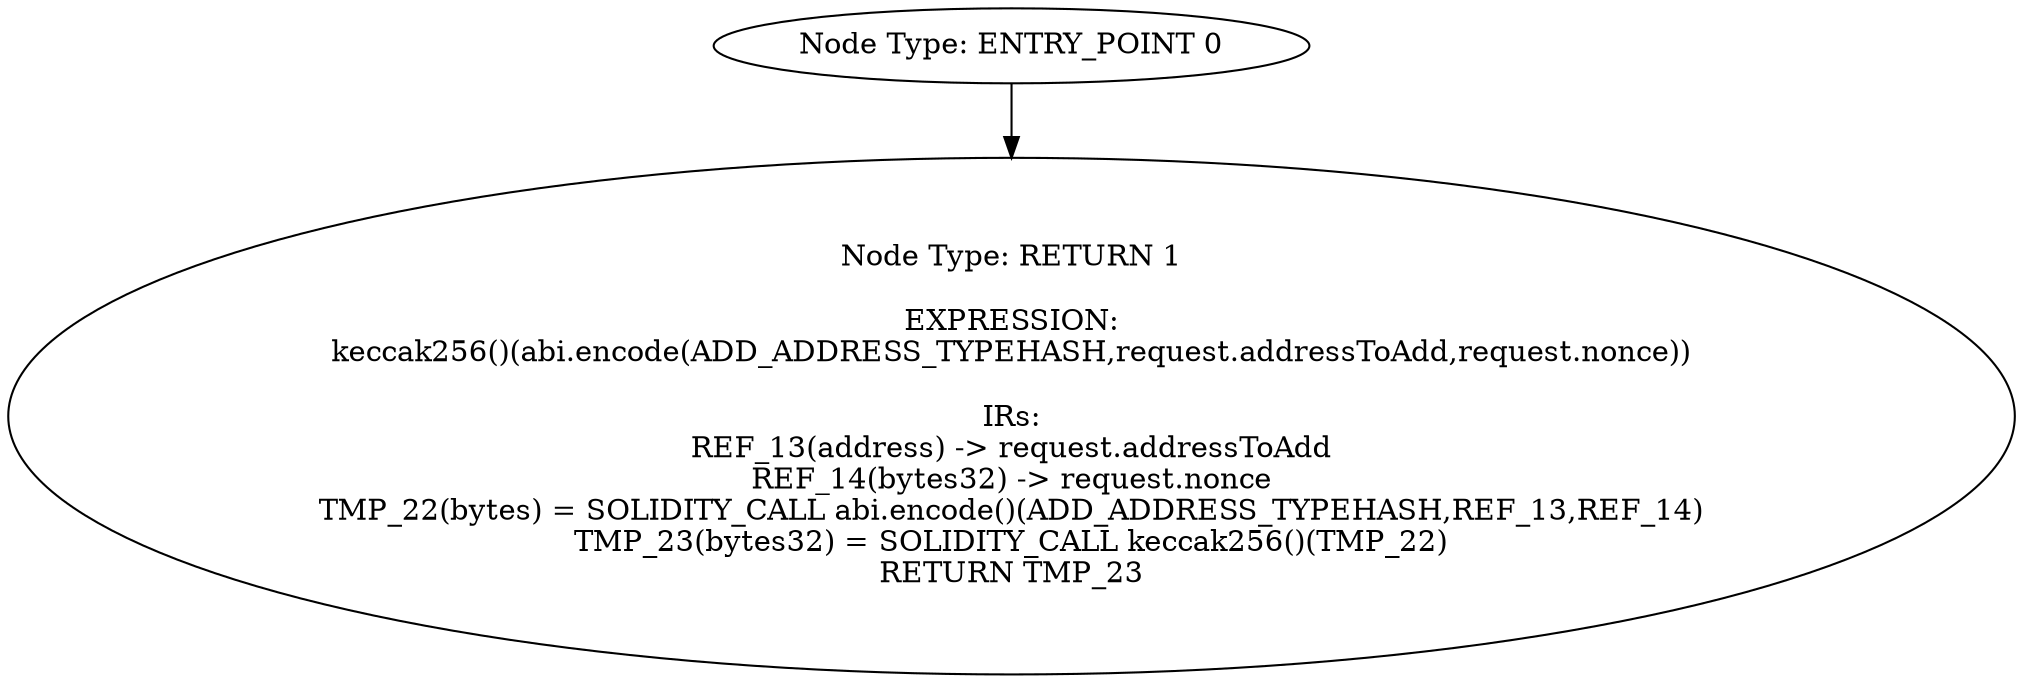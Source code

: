 digraph{
0[label="Node Type: ENTRY_POINT 0
"];
0->1;
1[label="Node Type: RETURN 1

EXPRESSION:
keccak256()(abi.encode(ADD_ADDRESS_TYPEHASH,request.addressToAdd,request.nonce))

IRs:
REF_13(address) -> request.addressToAdd
REF_14(bytes32) -> request.nonce
TMP_22(bytes) = SOLIDITY_CALL abi.encode()(ADD_ADDRESS_TYPEHASH,REF_13,REF_14)
TMP_23(bytes32) = SOLIDITY_CALL keccak256()(TMP_22)
RETURN TMP_23"];
}

